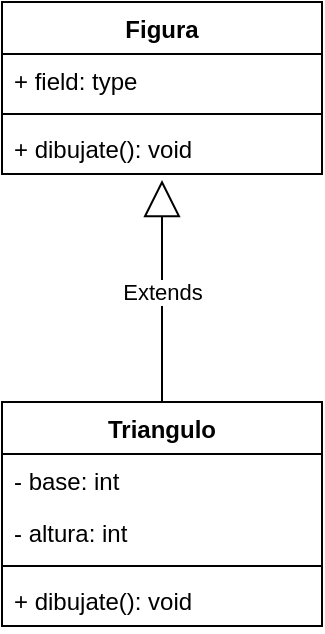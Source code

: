 <mxfile version="14.8.5" type="github">
  <diagram id="C5RBs43oDa-KdzZeNtuy" name="Page-1">
    <mxGraphModel dx="1038" dy="564" grid="1" gridSize="10" guides="1" tooltips="1" connect="1" arrows="1" fold="1" page="1" pageScale="1" pageWidth="827" pageHeight="1169" math="0" shadow="0">
      <root>
        <mxCell id="WIyWlLk6GJQsqaUBKTNV-0" />
        <mxCell id="WIyWlLk6GJQsqaUBKTNV-1" parent="WIyWlLk6GJQsqaUBKTNV-0" />
        <mxCell id="0YU1wQHcLdK-tuC54g4Z-0" value="Figura&#xa;" style="swimlane;fontStyle=1;align=center;verticalAlign=top;childLayout=stackLayout;horizontal=1;startSize=26;horizontalStack=0;resizeParent=1;resizeParentMax=0;resizeLast=0;collapsible=1;marginBottom=0;" vertex="1" parent="WIyWlLk6GJQsqaUBKTNV-1">
          <mxGeometry x="334" y="360" width="160" height="86" as="geometry" />
        </mxCell>
        <mxCell id="0YU1wQHcLdK-tuC54g4Z-1" value="+ field: type" style="text;strokeColor=none;fillColor=none;align=left;verticalAlign=top;spacingLeft=4;spacingRight=4;overflow=hidden;rotatable=0;points=[[0,0.5],[1,0.5]];portConstraint=eastwest;" vertex="1" parent="0YU1wQHcLdK-tuC54g4Z-0">
          <mxGeometry y="26" width="160" height="26" as="geometry" />
        </mxCell>
        <mxCell id="0YU1wQHcLdK-tuC54g4Z-2" value="" style="line;strokeWidth=1;fillColor=none;align=left;verticalAlign=middle;spacingTop=-1;spacingLeft=3;spacingRight=3;rotatable=0;labelPosition=right;points=[];portConstraint=eastwest;" vertex="1" parent="0YU1wQHcLdK-tuC54g4Z-0">
          <mxGeometry y="52" width="160" height="8" as="geometry" />
        </mxCell>
        <mxCell id="0YU1wQHcLdK-tuC54g4Z-3" value="+ dibujate(): void" style="text;strokeColor=none;fillColor=none;align=left;verticalAlign=top;spacingLeft=4;spacingRight=4;overflow=hidden;rotatable=0;points=[[0,0.5],[1,0.5]];portConstraint=eastwest;" vertex="1" parent="0YU1wQHcLdK-tuC54g4Z-0">
          <mxGeometry y="60" width="160" height="26" as="geometry" />
        </mxCell>
        <mxCell id="0YU1wQHcLdK-tuC54g4Z-4" value="Triangulo" style="swimlane;fontStyle=1;align=center;verticalAlign=top;childLayout=stackLayout;horizontal=1;startSize=26;horizontalStack=0;resizeParent=1;resizeParentMax=0;resizeLast=0;collapsible=1;marginBottom=0;" vertex="1" parent="WIyWlLk6GJQsqaUBKTNV-1">
          <mxGeometry x="334" y="560" width="160" height="112" as="geometry" />
        </mxCell>
        <mxCell id="0YU1wQHcLdK-tuC54g4Z-5" value="- base: int&#xa;" style="text;strokeColor=none;fillColor=none;align=left;verticalAlign=top;spacingLeft=4;spacingRight=4;overflow=hidden;rotatable=0;points=[[0,0.5],[1,0.5]];portConstraint=eastwest;" vertex="1" parent="0YU1wQHcLdK-tuC54g4Z-4">
          <mxGeometry y="26" width="160" height="26" as="geometry" />
        </mxCell>
        <mxCell id="0YU1wQHcLdK-tuC54g4Z-10" value="- altura: int&#xa;" style="text;strokeColor=none;fillColor=none;align=left;verticalAlign=top;spacingLeft=4;spacingRight=4;overflow=hidden;rotatable=0;points=[[0,0.5],[1,0.5]];portConstraint=eastwest;" vertex="1" parent="0YU1wQHcLdK-tuC54g4Z-4">
          <mxGeometry y="52" width="160" height="26" as="geometry" />
        </mxCell>
        <mxCell id="0YU1wQHcLdK-tuC54g4Z-6" value="" style="line;strokeWidth=1;fillColor=none;align=left;verticalAlign=middle;spacingTop=-1;spacingLeft=3;spacingRight=3;rotatable=0;labelPosition=right;points=[];portConstraint=eastwest;" vertex="1" parent="0YU1wQHcLdK-tuC54g4Z-4">
          <mxGeometry y="78" width="160" height="8" as="geometry" />
        </mxCell>
        <mxCell id="0YU1wQHcLdK-tuC54g4Z-7" value="+ dibujate(): void" style="text;strokeColor=none;fillColor=none;align=left;verticalAlign=top;spacingLeft=4;spacingRight=4;overflow=hidden;rotatable=0;points=[[0,0.5],[1,0.5]];portConstraint=eastwest;" vertex="1" parent="0YU1wQHcLdK-tuC54g4Z-4">
          <mxGeometry y="86" width="160" height="26" as="geometry" />
        </mxCell>
        <mxCell id="0YU1wQHcLdK-tuC54g4Z-9" value="Extends" style="endArrow=block;endSize=16;endFill=0;html=1;exitX=0.5;exitY=0;exitDx=0;exitDy=0;" edge="1" parent="WIyWlLk6GJQsqaUBKTNV-1" source="0YU1wQHcLdK-tuC54g4Z-4">
          <mxGeometry width="160" relative="1" as="geometry">
            <mxPoint x="284" y="500" as="sourcePoint" />
            <mxPoint x="414" y="449" as="targetPoint" />
          </mxGeometry>
        </mxCell>
      </root>
    </mxGraphModel>
  </diagram>
</mxfile>
